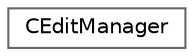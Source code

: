 digraph "Graphical Class Hierarchy"
{
 // LATEX_PDF_SIZE
  bgcolor="transparent";
  edge [fontname=Helvetica,fontsize=10,labelfontname=Helvetica,labelfontsize=10];
  node [fontname=Helvetica,fontsize=10,shape=box,height=0.2,width=0.4];
  rankdir="LR";
  Node0 [id="Node000000",label="CEditManager",height=0.2,width=0.4,color="grey40", fillcolor="white", style="filled",URL="$class_c_edit_manager.html",tooltip=" "];
}
